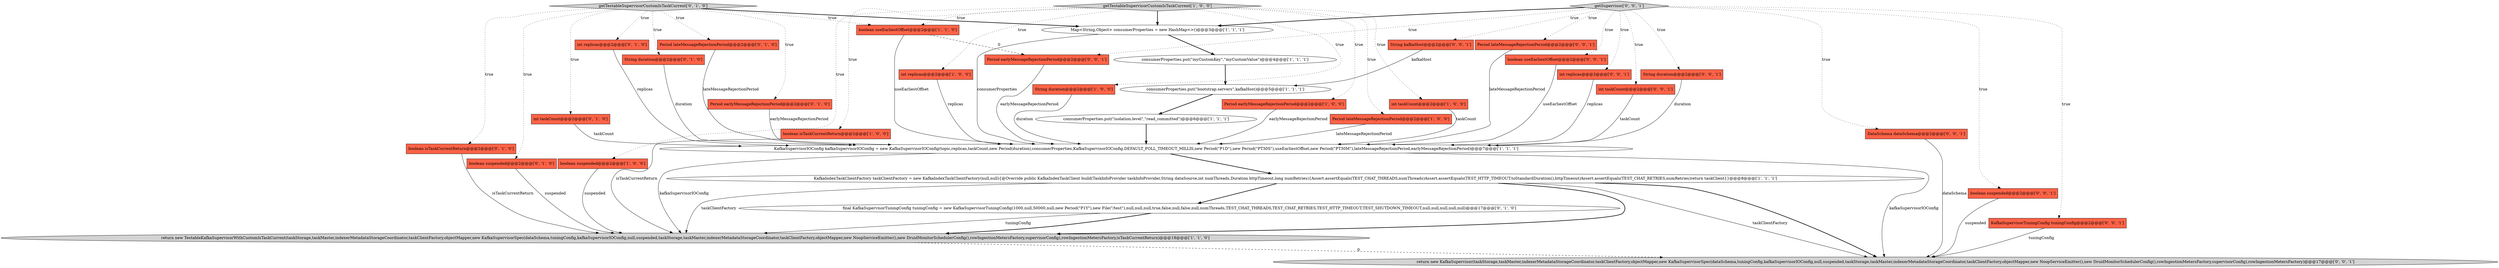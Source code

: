 digraph {
6 [style = filled, label = "return new TestableKafkaSupervisorWithCustomIsTaskCurrent(taskStorage,taskMaster,indexerMetadataStorageCoordinator,taskClientFactory,objectMapper,new KafkaSupervisorSpec(dataSchema,tuningConfig,kafkaSupervisorIOConfig,null,suspended,taskStorage,taskMaster,indexerMetadataStorageCoordinator,taskClientFactory,objectMapper,new NoopServiceEmitter(),new DruidMonitorSchedulerConfig(),rowIngestionMetersFactory,supervisorConfig),rowIngestionMetersFactory,isTaskCurrentReturn)@@@18@@@['1', '1', '0']", fillcolor = lightgray, shape = ellipse image = "AAA0AAABBB1BBB"];
23 [style = filled, label = "Period lateMessageRejectionPeriod@@@2@@@['0', '1', '0']", fillcolor = tomato, shape = box image = "AAA0AAABBB2BBB"];
34 [style = filled, label = "String duration@@@2@@@['0', '0', '1']", fillcolor = tomato, shape = box image = "AAA0AAABBB3BBB"];
5 [style = filled, label = "consumerProperties.put(\"myCustomKey\",\"myCustomValue\")@@@4@@@['1', '1', '1']", fillcolor = white, shape = ellipse image = "AAA0AAABBB1BBB"];
14 [style = filled, label = "boolean useEarliestOffset@@@2@@@['1', '1', '0']", fillcolor = tomato, shape = box image = "AAA0AAABBB1BBB"];
18 [style = filled, label = "boolean isTaskCurrentReturn@@@2@@@['0', '1', '0']", fillcolor = tomato, shape = box image = "AAA0AAABBB2BBB"];
13 [style = filled, label = "Map<String,Object> consumerProperties = new HashMap<>()@@@3@@@['1', '1', '1']", fillcolor = white, shape = ellipse image = "AAA0AAABBB1BBB"];
0 [style = filled, label = "KafkaIndexTaskClientFactory taskClientFactory = new KafkaIndexTaskClientFactory(null,null){@Override public KafkaIndexTaskClient build(TaskInfoProvider taskInfoProvider,String dataSource,int numThreads,Duration httpTimeout,long numRetries){Assert.assertEquals(TEST_CHAT_THREADS,numThreads)Assert.assertEquals(TEST_HTTP_TIMEOUT.toStandardDuration(),httpTimeout)Assert.assertEquals(TEST_CHAT_RETRIES,numRetries)return taskClient}}@@@8@@@['1', '1', '1']", fillcolor = white, shape = ellipse image = "AAA0AAABBB1BBB"];
8 [style = filled, label = "int taskCount@@@2@@@['1', '0', '0']", fillcolor = tomato, shape = box image = "AAA0AAABBB1BBB"];
2 [style = filled, label = "int replicas@@@2@@@['1', '0', '0']", fillcolor = tomato, shape = box image = "AAA0AAABBB1BBB"];
9 [style = filled, label = "KafkaSupervisorIOConfig kafkaSupervisorIOConfig = new KafkaSupervisorIOConfig(topic,replicas,taskCount,new Period(duration),consumerProperties,KafkaSupervisorIOConfig.DEFAULT_POLL_TIMEOUT_MILLIS,new Period(\"P1D\"),new Period(\"PT30S\"),useEarliestOffset,new Period(\"PT30M\"),lateMessageRejectionPeriod,earlyMessageRejectionPeriod)@@@7@@@['1', '1', '1']", fillcolor = white, shape = ellipse image = "AAA0AAABBB1BBB"];
7 [style = filled, label = "String duration@@@2@@@['1', '0', '0']", fillcolor = tomato, shape = box image = "AAA0AAABBB1BBB"];
17 [style = filled, label = "Period earlyMessageRejectionPeriod@@@2@@@['0', '1', '0']", fillcolor = tomato, shape = box image = "AAA0AAABBB2BBB"];
30 [style = filled, label = "boolean suspended@@@2@@@['0', '0', '1']", fillcolor = tomato, shape = box image = "AAA0AAABBB3BBB"];
35 [style = filled, label = "KafkaSupervisorTuningConfig tuningConfig@@@2@@@['0', '0', '1']", fillcolor = tomato, shape = box image = "AAA0AAABBB3BBB"];
10 [style = filled, label = "boolean isTaskCurrentReturn@@@2@@@['1', '0', '0']", fillcolor = tomato, shape = box image = "AAA0AAABBB1BBB"];
32 [style = filled, label = "return new KafkaSupervisor(taskStorage,taskMaster,indexerMetadataStorageCoordinator,taskClientFactory,objectMapper,new KafkaSupervisorSpec(dataSchema,tuningConfig,kafkaSupervisorIOConfig,null,suspended,taskStorage,taskMaster,indexerMetadataStorageCoordinator,taskClientFactory,objectMapper,new NoopServiceEmitter(),new DruidMonitorSchedulerConfig(),rowIngestionMetersFactory,supervisorConfig),rowIngestionMetersFactory)@@@17@@@['0', '0', '1']", fillcolor = lightgray, shape = ellipse image = "AAA0AAABBB3BBB"];
27 [style = filled, label = "Period lateMessageRejectionPeriod@@@2@@@['0', '0', '1']", fillcolor = tomato, shape = box image = "AAA0AAABBB3BBB"];
21 [style = filled, label = "final KafkaSupervisorTuningConfig tuningConfig = new KafkaSupervisorTuningConfig(1000,null,50000,null,new Period(\"P1Y\"),new File(\"/test\"),null,null,null,true,false,null,false,null,numThreads,TEST_CHAT_THREADS,TEST_CHAT_RETRIES,TEST_HTTP_TIMEOUT,TEST_SHUTDOWN_TIMEOUT,null,null,null,null,null)@@@17@@@['0', '1', '0']", fillcolor = white, shape = ellipse image = "AAA1AAABBB2BBB"];
16 [style = filled, label = "int taskCount@@@2@@@['0', '1', '0']", fillcolor = tomato, shape = box image = "AAA0AAABBB2BBB"];
25 [style = filled, label = "boolean useEarliestOffset@@@2@@@['0', '0', '1']", fillcolor = tomato, shape = box image = "AAA0AAABBB3BBB"];
29 [style = filled, label = "int replicas@@@2@@@['0', '0', '1']", fillcolor = tomato, shape = box image = "AAA0AAABBB3BBB"];
33 [style = filled, label = "int taskCount@@@2@@@['0', '0', '1']", fillcolor = tomato, shape = box image = "AAA0AAABBB3BBB"];
15 [style = filled, label = "consumerProperties.put(\"bootstrap.servers\",kafkaHost)@@@5@@@['1', '1', '1']", fillcolor = white, shape = ellipse image = "AAA0AAABBB1BBB"];
22 [style = filled, label = "getTestableSupervisorCustomIsTaskCurrent['0', '1', '0']", fillcolor = lightgray, shape = diamond image = "AAA0AAABBB2BBB"];
26 [style = filled, label = "getSupervisor['0', '0', '1']", fillcolor = lightgray, shape = diamond image = "AAA0AAABBB3BBB"];
31 [style = filled, label = "String kafkaHost@@@2@@@['0', '0', '1']", fillcolor = tomato, shape = box image = "AAA0AAABBB3BBB"];
20 [style = filled, label = "int replicas@@@2@@@['0', '1', '0']", fillcolor = tomato, shape = box image = "AAA0AAABBB2BBB"];
36 [style = filled, label = "Period earlyMessageRejectionPeriod@@@2@@@['0', '0', '1']", fillcolor = tomato, shape = box image = "AAA0AAABBB3BBB"];
19 [style = filled, label = "String duration@@@2@@@['0', '1', '0']", fillcolor = tomato, shape = box image = "AAA0AAABBB2BBB"];
11 [style = filled, label = "consumerProperties.put(\"isolation.level\",\"read_committed\")@@@6@@@['1', '1', '1']", fillcolor = white, shape = ellipse image = "AAA0AAABBB1BBB"];
28 [style = filled, label = "DataSchema dataSchema@@@2@@@['0', '0', '1']", fillcolor = tomato, shape = box image = "AAA0AAABBB3BBB"];
3 [style = filled, label = "getTestableSupervisorCustomIsTaskCurrent['1', '0', '0']", fillcolor = lightgray, shape = diamond image = "AAA0AAABBB1BBB"];
1 [style = filled, label = "boolean suspended@@@2@@@['1', '0', '0']", fillcolor = tomato, shape = box image = "AAA0AAABBB1BBB"];
24 [style = filled, label = "boolean suspended@@@2@@@['0', '1', '0']", fillcolor = tomato, shape = box image = "AAA0AAABBB2BBB"];
12 [style = filled, label = "Period earlyMessageRejectionPeriod@@@2@@@['1', '0', '0']", fillcolor = tomato, shape = box image = "AAA0AAABBB1BBB"];
4 [style = filled, label = "Period lateMessageRejectionPeriod@@@2@@@['1', '0', '0']", fillcolor = tomato, shape = box image = "AAA0AAABBB1BBB"];
0->6 [style = bold, label=""];
26->29 [style = dotted, label="true"];
3->12 [style = dotted, label="true"];
14->36 [style = dashed, label="0"];
25->9 [style = solid, label="useEarliestOffset"];
4->9 [style = solid, label="lateMessageRejectionPeriod"];
22->23 [style = dotted, label="true"];
21->6 [style = solid, label="tuningConfig"];
29->9 [style = solid, label="replicas"];
22->19 [style = dotted, label="true"];
20->9 [style = solid, label="replicas"];
26->28 [style = dotted, label="true"];
26->13 [style = bold, label=""];
0->32 [style = bold, label=""];
30->32 [style = solid, label="suspended"];
19->9 [style = solid, label="duration"];
22->16 [style = dotted, label="true"];
13->9 [style = solid, label="consumerProperties"];
24->6 [style = solid, label="suspended"];
3->1 [style = dotted, label="true"];
26->34 [style = dotted, label="true"];
26->25 [style = dotted, label="true"];
23->9 [style = solid, label="lateMessageRejectionPeriod"];
36->9 [style = solid, label="earlyMessageRejectionPeriod"];
6->32 [style = dashed, label="0"];
22->20 [style = dotted, label="true"];
3->8 [style = dotted, label="true"];
17->9 [style = solid, label="earlyMessageRejectionPeriod"];
3->14 [style = dotted, label="true"];
11->9 [style = bold, label=""];
8->9 [style = solid, label="taskCount"];
12->9 [style = solid, label="earlyMessageRejectionPeriod"];
9->0 [style = bold, label=""];
26->30 [style = dotted, label="true"];
3->13 [style = bold, label=""];
1->6 [style = solid, label="suspended"];
33->9 [style = solid, label="taskCount"];
2->9 [style = solid, label="replicas"];
0->6 [style = solid, label="taskClientFactory"];
3->10 [style = dotted, label="true"];
27->9 [style = solid, label="lateMessageRejectionPeriod"];
35->32 [style = solid, label="tuningConfig"];
22->24 [style = dotted, label="true"];
0->32 [style = solid, label="taskClientFactory"];
15->11 [style = bold, label=""];
22->13 [style = bold, label=""];
3->4 [style = dotted, label="true"];
7->9 [style = solid, label="duration"];
22->14 [style = dotted, label="true"];
3->2 [style = dotted, label="true"];
0->21 [style = bold, label=""];
26->33 [style = dotted, label="true"];
9->6 [style = solid, label="kafkaSupervisorIOConfig"];
16->9 [style = solid, label="taskCount"];
34->9 [style = solid, label="duration"];
31->15 [style = solid, label="kafkaHost"];
28->32 [style = solid, label="dataSchema"];
3->7 [style = dotted, label="true"];
26->27 [style = dotted, label="true"];
22->18 [style = dotted, label="true"];
9->32 [style = solid, label="kafkaSupervisorIOConfig"];
21->6 [style = bold, label=""];
14->9 [style = solid, label="useEarliestOffset"];
22->17 [style = dotted, label="true"];
26->36 [style = dotted, label="true"];
26->35 [style = dotted, label="true"];
13->5 [style = bold, label=""];
10->6 [style = solid, label="isTaskCurrentReturn"];
26->31 [style = dotted, label="true"];
5->15 [style = bold, label=""];
18->6 [style = solid, label="isTaskCurrentReturn"];
}
